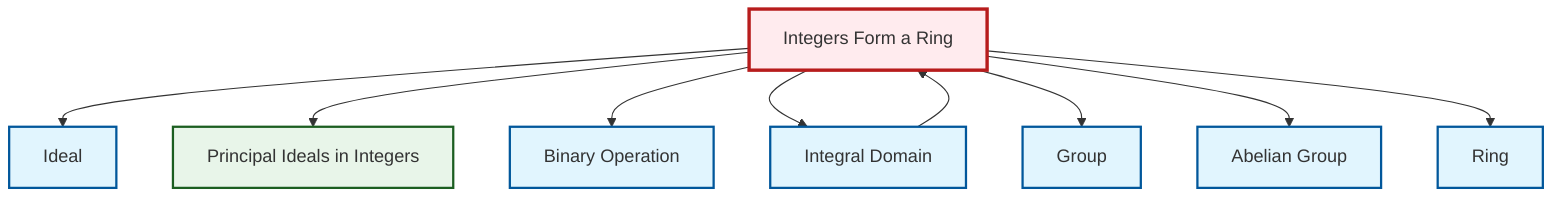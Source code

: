 graph TD
    classDef definition fill:#e1f5fe,stroke:#01579b,stroke-width:2px
    classDef theorem fill:#f3e5f5,stroke:#4a148c,stroke-width:2px
    classDef axiom fill:#fff3e0,stroke:#e65100,stroke-width:2px
    classDef example fill:#e8f5e9,stroke:#1b5e20,stroke-width:2px
    classDef current fill:#ffebee,stroke:#b71c1c,stroke-width:3px
    ex-principal-ideal["Principal Ideals in Integers"]:::example
    def-ring["Ring"]:::definition
    ex-integers-ring["Integers Form a Ring"]:::example
    def-ideal["Ideal"]:::definition
    def-group["Group"]:::definition
    def-binary-operation["Binary Operation"]:::definition
    def-abelian-group["Abelian Group"]:::definition
    def-integral-domain["Integral Domain"]:::definition
    ex-integers-ring --> def-ideal
    ex-integers-ring --> ex-principal-ideal
    ex-integers-ring --> def-binary-operation
    def-integral-domain --> ex-integers-ring
    ex-integers-ring --> def-integral-domain
    ex-integers-ring --> def-group
    ex-integers-ring --> def-abelian-group
    ex-integers-ring --> def-ring
    class ex-integers-ring current